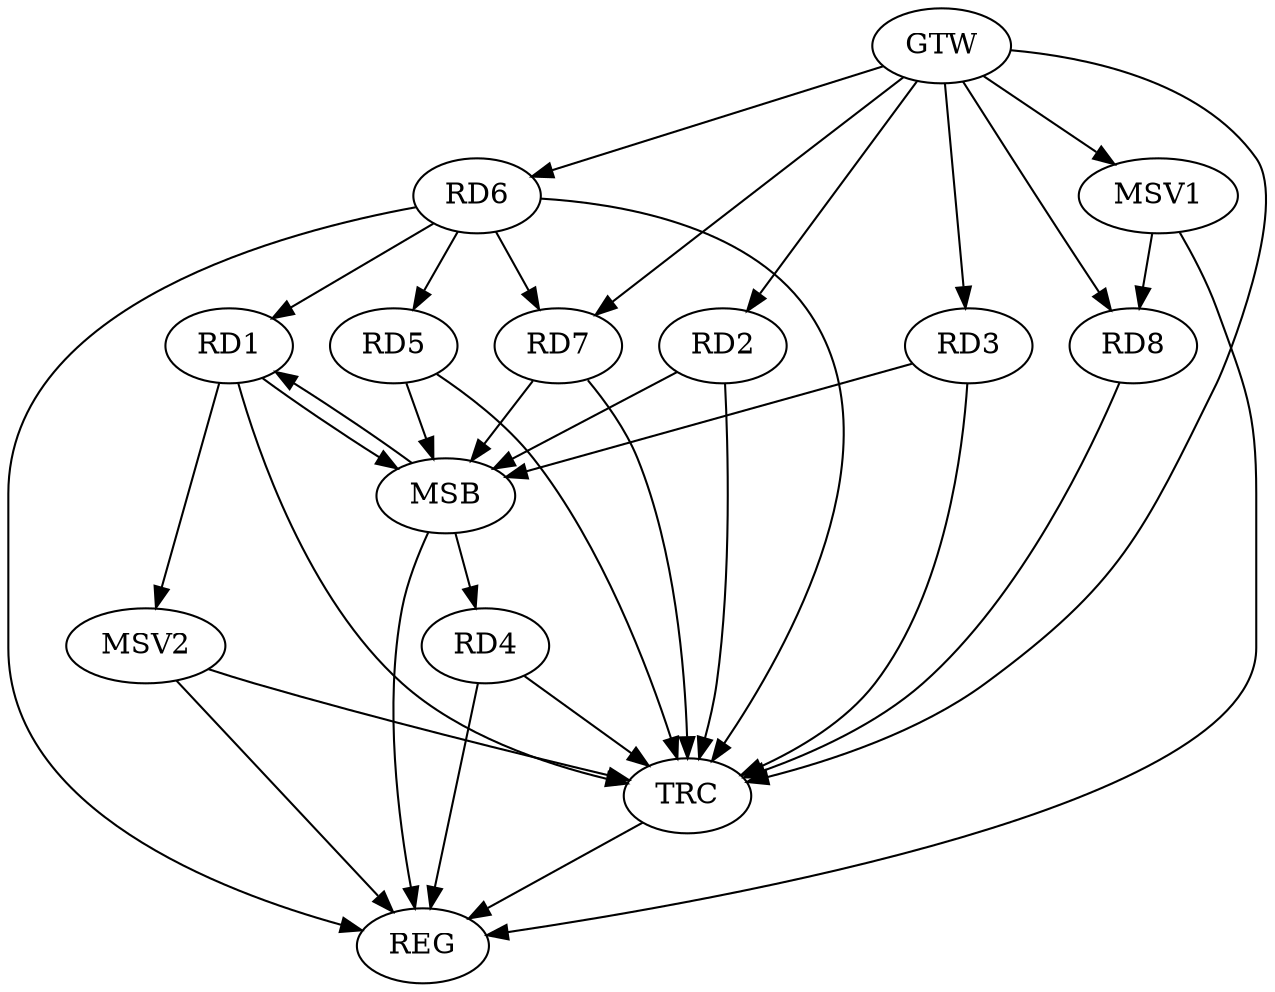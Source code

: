 strict digraph G {
  RD1 [ label="RD1" ];
  RD2 [ label="RD2" ];
  RD3 [ label="RD3" ];
  RD4 [ label="RD4" ];
  RD5 [ label="RD5" ];
  RD6 [ label="RD6" ];
  RD7 [ label="RD7" ];
  RD8 [ label="RD8" ];
  GTW [ label="GTW" ];
  REG [ label="REG" ];
  MSB [ label="MSB" ];
  TRC [ label="TRC" ];
  MSV1 [ label="MSV1" ];
  MSV2 [ label="MSV2" ];
  RD6 -> RD1;
  GTW -> RD2;
  GTW -> RD3;
  GTW -> RD6;
  GTW -> RD7;
  GTW -> RD8;
  RD4 -> REG;
  RD6 -> REG;
  RD1 -> MSB;
  MSB -> REG;
  RD2 -> MSB;
  MSB -> RD4;
  RD3 -> MSB;
  RD5 -> MSB;
  MSB -> RD1;
  RD7 -> MSB;
  RD1 -> TRC;
  RD2 -> TRC;
  RD3 -> TRC;
  RD4 -> TRC;
  RD5 -> TRC;
  RD6 -> TRC;
  RD7 -> TRC;
  RD8 -> TRC;
  GTW -> TRC;
  TRC -> REG;
  RD6 -> RD7;
  RD6 -> RD5;
  MSV1 -> RD8;
  GTW -> MSV1;
  MSV1 -> REG;
  RD1 -> MSV2;
  MSV2 -> REG;
  MSV2 -> TRC;
}
